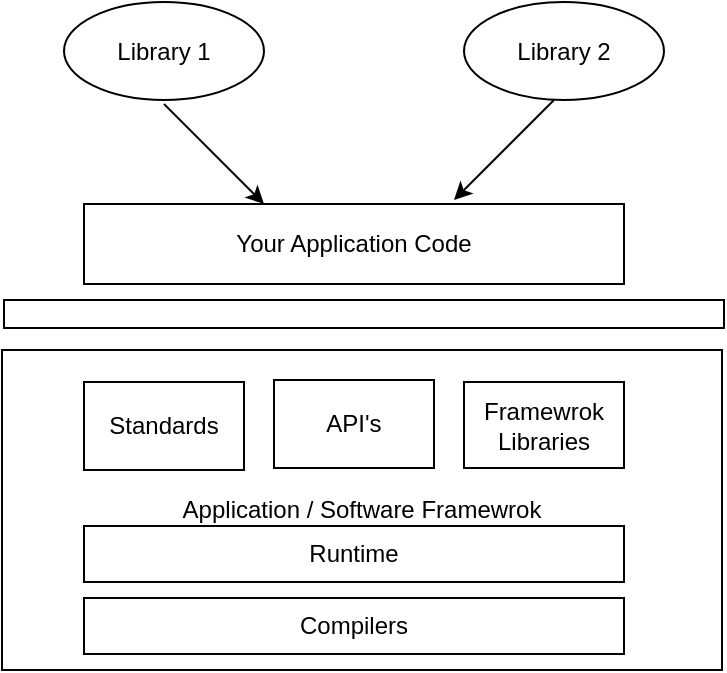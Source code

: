 <mxfile version="22.0.3" type="device">
  <diagram name="Page-1" id="ChZq3SrfZAfYTmTNuBl9">
    <mxGraphModel dx="1050" dy="621" grid="1" gridSize="10" guides="1" tooltips="1" connect="1" arrows="1" fold="1" page="1" pageScale="1" pageWidth="850" pageHeight="1100" math="0" shadow="0">
      <root>
        <mxCell id="0" />
        <mxCell id="1" parent="0" />
        <mxCell id="rkYEqZy2XvWLb7R-TEip-9" value="Application / Software Framewrok" style="rounded=0;whiteSpace=wrap;html=1;" vertex="1" parent="1">
          <mxGeometry x="239" y="214" width="360" height="160" as="geometry" />
        </mxCell>
        <mxCell id="ttod3MZVqldVMewaz7G8-1" value="Runtime" style="rounded=0;whiteSpace=wrap;html=1;" parent="1" vertex="1">
          <mxGeometry x="280" y="302" width="270" height="28" as="geometry" />
        </mxCell>
        <mxCell id="ttod3MZVqldVMewaz7G8-2" value="Framewrok Libraries" style="rounded=0;whiteSpace=wrap;html=1;" parent="1" vertex="1">
          <mxGeometry x="470" y="230" width="80" height="43" as="geometry" />
        </mxCell>
        <mxCell id="ttod3MZVqldVMewaz7G8-3" value="Standards" style="rounded=0;whiteSpace=wrap;html=1;" parent="1" vertex="1">
          <mxGeometry x="280" y="230" width="80" height="44" as="geometry" />
        </mxCell>
        <mxCell id="ttod3MZVqldVMewaz7G8-4" value="Your Application Code" style="rounded=0;whiteSpace=wrap;html=1;" parent="1" vertex="1">
          <mxGeometry x="280" y="141" width="270" height="40" as="geometry" />
        </mxCell>
        <mxCell id="ttod3MZVqldVMewaz7G8-5" value="" style="rounded=0;whiteSpace=wrap;html=1;" parent="1" vertex="1">
          <mxGeometry x="240" y="189" width="360" height="14" as="geometry" />
        </mxCell>
        <mxCell id="rkYEqZy2XvWLb7R-TEip-1" value="Library 1" style="ellipse;whiteSpace=wrap;html=1;" vertex="1" parent="1">
          <mxGeometry x="270" y="40" width="100" height="49" as="geometry" />
        </mxCell>
        <mxCell id="rkYEqZy2XvWLb7R-TEip-3" value="Library 2" style="ellipse;whiteSpace=wrap;html=1;" vertex="1" parent="1">
          <mxGeometry x="470" y="40" width="100" height="49" as="geometry" />
        </mxCell>
        <mxCell id="rkYEqZy2XvWLb7R-TEip-5" value="" style="endArrow=classic;html=1;rounded=0;" edge="1" parent="1">
          <mxGeometry width="50" height="50" relative="1" as="geometry">
            <mxPoint x="515" y="89" as="sourcePoint" />
            <mxPoint x="465" y="139" as="targetPoint" />
          </mxGeometry>
        </mxCell>
        <mxCell id="rkYEqZy2XvWLb7R-TEip-7" value="" style="endArrow=classic;html=1;rounded=0;" edge="1" parent="1">
          <mxGeometry width="50" height="50" relative="1" as="geometry">
            <mxPoint x="320" y="91" as="sourcePoint" />
            <mxPoint x="370" y="141" as="targetPoint" />
          </mxGeometry>
        </mxCell>
        <mxCell id="rkYEqZy2XvWLb7R-TEip-10" value="API&#39;s" style="rounded=0;whiteSpace=wrap;html=1;" vertex="1" parent="1">
          <mxGeometry x="375" y="229" width="80" height="44" as="geometry" />
        </mxCell>
        <mxCell id="rkYEqZy2XvWLb7R-TEip-12" value="Compilers" style="rounded=0;whiteSpace=wrap;html=1;" vertex="1" parent="1">
          <mxGeometry x="280" y="338" width="270" height="28" as="geometry" />
        </mxCell>
      </root>
    </mxGraphModel>
  </diagram>
</mxfile>
